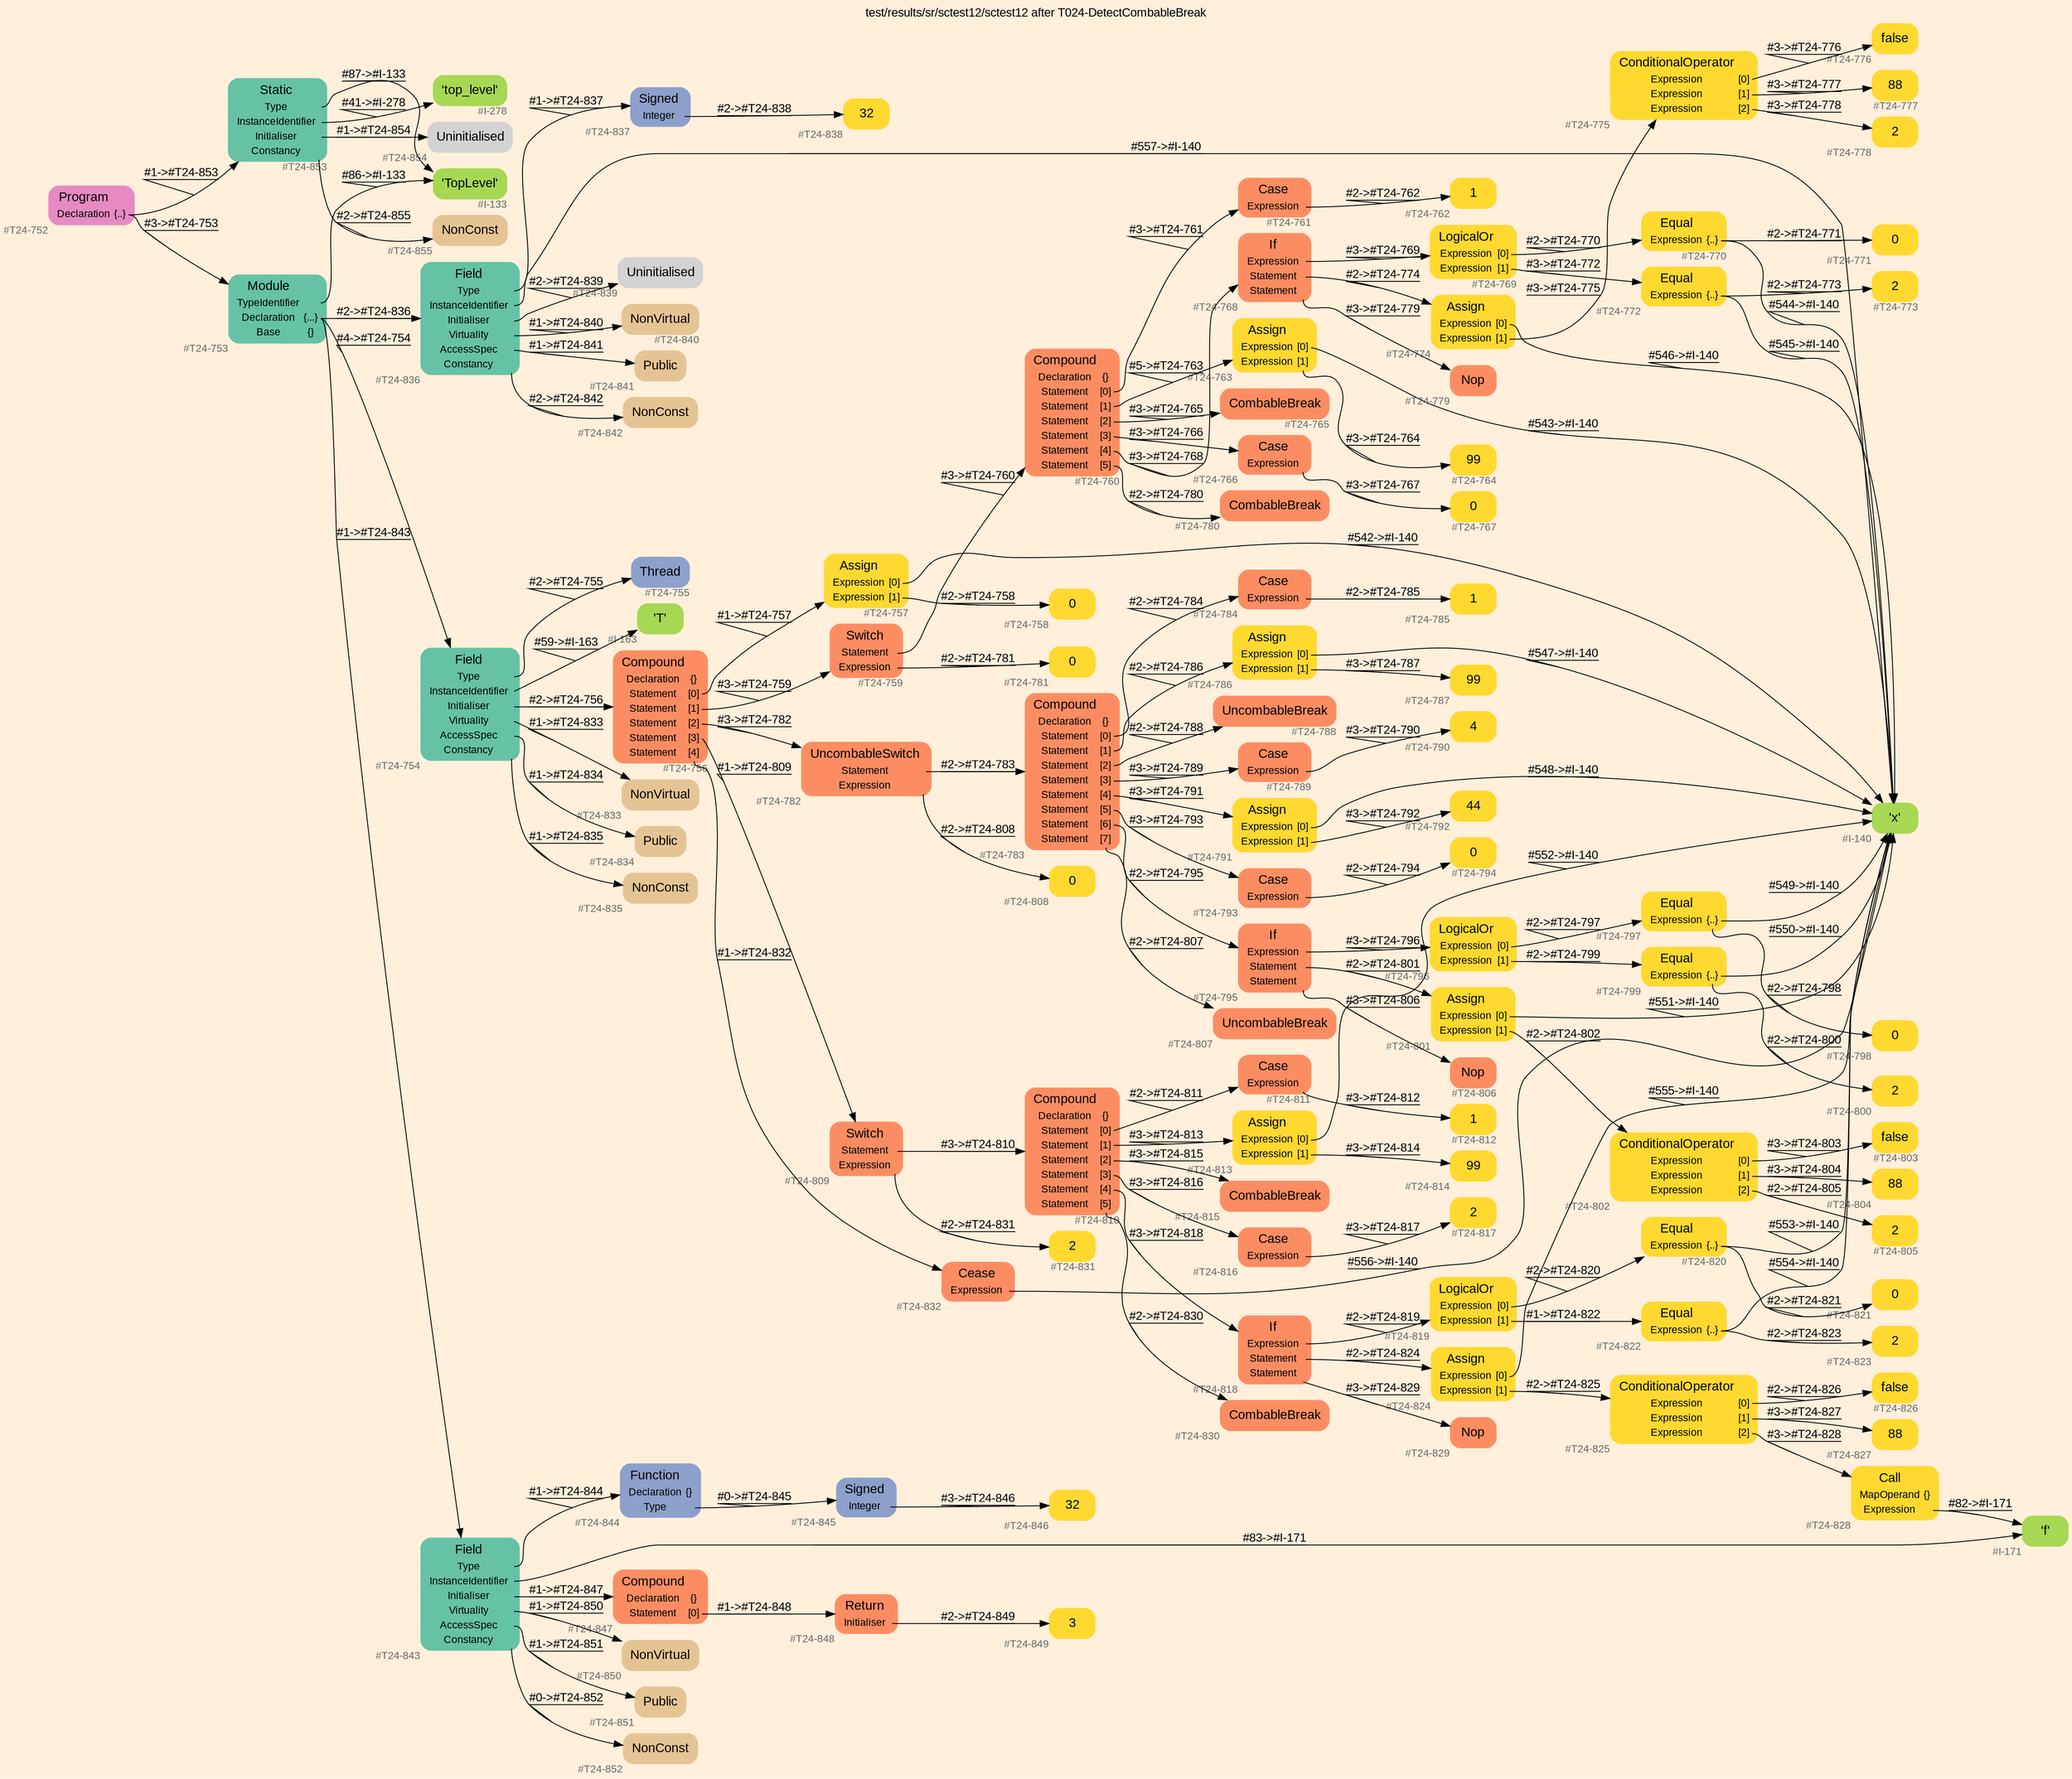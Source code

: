 digraph "test/results/sr/sctest12/sctest12 after T024-DetectCombableBreak" {
label = "test/results/sr/sctest12/sctest12 after T024-DetectCombableBreak"
labelloc = t
graph [
    rankdir = "LR"
    ranksep = 0.3
    bgcolor = antiquewhite1
    color = black
    fontcolor = black
    fontname = "Arial"
];
node [
    fontname = "Arial"
];
edge [
    fontname = "Arial"
];

// -------------------- node figure --------------------
// -------- block #T24-752 ----------
"#T24-752" [
    fillcolor = "/set28/4"
    xlabel = "#T24-752"
    fontsize = "12"
    fontcolor = grey40
    shape = "plaintext"
    label = <<TABLE BORDER="0" CELLBORDER="0" CELLSPACING="0">
     <TR><TD><FONT COLOR="black" POINT-SIZE="15">Program</FONT></TD></TR>
     <TR><TD><FONT COLOR="black" POINT-SIZE="12">Declaration</FONT></TD><TD PORT="port0"><FONT COLOR="black" POINT-SIZE="12">{..}</FONT></TD></TR>
    </TABLE>>
    style = "rounded,filled"
];

// -------- block #T24-753 ----------
"#T24-753" [
    fillcolor = "/set28/1"
    xlabel = "#T24-753"
    fontsize = "12"
    fontcolor = grey40
    shape = "plaintext"
    label = <<TABLE BORDER="0" CELLBORDER="0" CELLSPACING="0">
     <TR><TD><FONT COLOR="black" POINT-SIZE="15">Module</FONT></TD></TR>
     <TR><TD><FONT COLOR="black" POINT-SIZE="12">TypeIdentifier</FONT></TD><TD PORT="port0"></TD></TR>
     <TR><TD><FONT COLOR="black" POINT-SIZE="12">Declaration</FONT></TD><TD PORT="port1"><FONT COLOR="black" POINT-SIZE="12">{...}</FONT></TD></TR>
     <TR><TD><FONT COLOR="black" POINT-SIZE="12">Base</FONT></TD><TD PORT="port2"><FONT COLOR="black" POINT-SIZE="12">{}</FONT></TD></TR>
    </TABLE>>
    style = "rounded,filled"
];

// -------- block #I-133 ----------
"#I-133" [
    fillcolor = "/set28/5"
    xlabel = "#I-133"
    fontsize = "12"
    fontcolor = grey40
    shape = "plaintext"
    label = <<TABLE BORDER="0" CELLBORDER="0" CELLSPACING="0">
     <TR><TD><FONT COLOR="black" POINT-SIZE="15">'TopLevel'</FONT></TD></TR>
    </TABLE>>
    style = "rounded,filled"
];

// -------- block #T24-754 ----------
"#T24-754" [
    fillcolor = "/set28/1"
    xlabel = "#T24-754"
    fontsize = "12"
    fontcolor = grey40
    shape = "plaintext"
    label = <<TABLE BORDER="0" CELLBORDER="0" CELLSPACING="0">
     <TR><TD><FONT COLOR="black" POINT-SIZE="15">Field</FONT></TD></TR>
     <TR><TD><FONT COLOR="black" POINT-SIZE="12">Type</FONT></TD><TD PORT="port0"></TD></TR>
     <TR><TD><FONT COLOR="black" POINT-SIZE="12">InstanceIdentifier</FONT></TD><TD PORT="port1"></TD></TR>
     <TR><TD><FONT COLOR="black" POINT-SIZE="12">Initialiser</FONT></TD><TD PORT="port2"></TD></TR>
     <TR><TD><FONT COLOR="black" POINT-SIZE="12">Virtuality</FONT></TD><TD PORT="port3"></TD></TR>
     <TR><TD><FONT COLOR="black" POINT-SIZE="12">AccessSpec</FONT></TD><TD PORT="port4"></TD></TR>
     <TR><TD><FONT COLOR="black" POINT-SIZE="12">Constancy</FONT></TD><TD PORT="port5"></TD></TR>
    </TABLE>>
    style = "rounded,filled"
];

// -------- block #T24-755 ----------
"#T24-755" [
    fillcolor = "/set28/3"
    xlabel = "#T24-755"
    fontsize = "12"
    fontcolor = grey40
    shape = "plaintext"
    label = <<TABLE BORDER="0" CELLBORDER="0" CELLSPACING="0">
     <TR><TD><FONT COLOR="black" POINT-SIZE="15">Thread</FONT></TD></TR>
    </TABLE>>
    style = "rounded,filled"
];

// -------- block #I-163 ----------
"#I-163" [
    fillcolor = "/set28/5"
    xlabel = "#I-163"
    fontsize = "12"
    fontcolor = grey40
    shape = "plaintext"
    label = <<TABLE BORDER="0" CELLBORDER="0" CELLSPACING="0">
     <TR><TD><FONT COLOR="black" POINT-SIZE="15">'T'</FONT></TD></TR>
    </TABLE>>
    style = "rounded,filled"
];

// -------- block #T24-756 ----------
"#T24-756" [
    fillcolor = "/set28/2"
    xlabel = "#T24-756"
    fontsize = "12"
    fontcolor = grey40
    shape = "plaintext"
    label = <<TABLE BORDER="0" CELLBORDER="0" CELLSPACING="0">
     <TR><TD><FONT COLOR="black" POINT-SIZE="15">Compound</FONT></TD></TR>
     <TR><TD><FONT COLOR="black" POINT-SIZE="12">Declaration</FONT></TD><TD PORT="port0"><FONT COLOR="black" POINT-SIZE="12">{}</FONT></TD></TR>
     <TR><TD><FONT COLOR="black" POINT-SIZE="12">Statement</FONT></TD><TD PORT="port1"><FONT COLOR="black" POINT-SIZE="12">[0]</FONT></TD></TR>
     <TR><TD><FONT COLOR="black" POINT-SIZE="12">Statement</FONT></TD><TD PORT="port2"><FONT COLOR="black" POINT-SIZE="12">[1]</FONT></TD></TR>
     <TR><TD><FONT COLOR="black" POINT-SIZE="12">Statement</FONT></TD><TD PORT="port3"><FONT COLOR="black" POINT-SIZE="12">[2]</FONT></TD></TR>
     <TR><TD><FONT COLOR="black" POINT-SIZE="12">Statement</FONT></TD><TD PORT="port4"><FONT COLOR="black" POINT-SIZE="12">[3]</FONT></TD></TR>
     <TR><TD><FONT COLOR="black" POINT-SIZE="12">Statement</FONT></TD><TD PORT="port5"><FONT COLOR="black" POINT-SIZE="12">[4]</FONT></TD></TR>
    </TABLE>>
    style = "rounded,filled"
];

// -------- block #T24-757 ----------
"#T24-757" [
    fillcolor = "/set28/6"
    xlabel = "#T24-757"
    fontsize = "12"
    fontcolor = grey40
    shape = "plaintext"
    label = <<TABLE BORDER="0" CELLBORDER="0" CELLSPACING="0">
     <TR><TD><FONT COLOR="black" POINT-SIZE="15">Assign</FONT></TD></TR>
     <TR><TD><FONT COLOR="black" POINT-SIZE="12">Expression</FONT></TD><TD PORT="port0"><FONT COLOR="black" POINT-SIZE="12">[0]</FONT></TD></TR>
     <TR><TD><FONT COLOR="black" POINT-SIZE="12">Expression</FONT></TD><TD PORT="port1"><FONT COLOR="black" POINT-SIZE="12">[1]</FONT></TD></TR>
    </TABLE>>
    style = "rounded,filled"
];

// -------- block #I-140 ----------
"#I-140" [
    fillcolor = "/set28/5"
    xlabel = "#I-140"
    fontsize = "12"
    fontcolor = grey40
    shape = "plaintext"
    label = <<TABLE BORDER="0" CELLBORDER="0" CELLSPACING="0">
     <TR><TD><FONT COLOR="black" POINT-SIZE="15">'x'</FONT></TD></TR>
    </TABLE>>
    style = "rounded,filled"
];

// -------- block #T24-758 ----------
"#T24-758" [
    fillcolor = "/set28/6"
    xlabel = "#T24-758"
    fontsize = "12"
    fontcolor = grey40
    shape = "plaintext"
    label = <<TABLE BORDER="0" CELLBORDER="0" CELLSPACING="0">
     <TR><TD><FONT COLOR="black" POINT-SIZE="15">0</FONT></TD></TR>
    </TABLE>>
    style = "rounded,filled"
];

// -------- block #T24-759 ----------
"#T24-759" [
    fillcolor = "/set28/2"
    xlabel = "#T24-759"
    fontsize = "12"
    fontcolor = grey40
    shape = "plaintext"
    label = <<TABLE BORDER="0" CELLBORDER="0" CELLSPACING="0">
     <TR><TD><FONT COLOR="black" POINT-SIZE="15">Switch</FONT></TD></TR>
     <TR><TD><FONT COLOR="black" POINT-SIZE="12">Statement</FONT></TD><TD PORT="port0"></TD></TR>
     <TR><TD><FONT COLOR="black" POINT-SIZE="12">Expression</FONT></TD><TD PORT="port1"></TD></TR>
    </TABLE>>
    style = "rounded,filled"
];

// -------- block #T24-760 ----------
"#T24-760" [
    fillcolor = "/set28/2"
    xlabel = "#T24-760"
    fontsize = "12"
    fontcolor = grey40
    shape = "plaintext"
    label = <<TABLE BORDER="0" CELLBORDER="0" CELLSPACING="0">
     <TR><TD><FONT COLOR="black" POINT-SIZE="15">Compound</FONT></TD></TR>
     <TR><TD><FONT COLOR="black" POINT-SIZE="12">Declaration</FONT></TD><TD PORT="port0"><FONT COLOR="black" POINT-SIZE="12">{}</FONT></TD></TR>
     <TR><TD><FONT COLOR="black" POINT-SIZE="12">Statement</FONT></TD><TD PORT="port1"><FONT COLOR="black" POINT-SIZE="12">[0]</FONT></TD></TR>
     <TR><TD><FONT COLOR="black" POINT-SIZE="12">Statement</FONT></TD><TD PORT="port2"><FONT COLOR="black" POINT-SIZE="12">[1]</FONT></TD></TR>
     <TR><TD><FONT COLOR="black" POINT-SIZE="12">Statement</FONT></TD><TD PORT="port3"><FONT COLOR="black" POINT-SIZE="12">[2]</FONT></TD></TR>
     <TR><TD><FONT COLOR="black" POINT-SIZE="12">Statement</FONT></TD><TD PORT="port4"><FONT COLOR="black" POINT-SIZE="12">[3]</FONT></TD></TR>
     <TR><TD><FONT COLOR="black" POINT-SIZE="12">Statement</FONT></TD><TD PORT="port5"><FONT COLOR="black" POINT-SIZE="12">[4]</FONT></TD></TR>
     <TR><TD><FONT COLOR="black" POINT-SIZE="12">Statement</FONT></TD><TD PORT="port6"><FONT COLOR="black" POINT-SIZE="12">[5]</FONT></TD></TR>
    </TABLE>>
    style = "rounded,filled"
];

// -------- block #T24-761 ----------
"#T24-761" [
    fillcolor = "/set28/2"
    xlabel = "#T24-761"
    fontsize = "12"
    fontcolor = grey40
    shape = "plaintext"
    label = <<TABLE BORDER="0" CELLBORDER="0" CELLSPACING="0">
     <TR><TD><FONT COLOR="black" POINT-SIZE="15">Case</FONT></TD></TR>
     <TR><TD><FONT COLOR="black" POINT-SIZE="12">Expression</FONT></TD><TD PORT="port0"></TD></TR>
    </TABLE>>
    style = "rounded,filled"
];

// -------- block #T24-762 ----------
"#T24-762" [
    fillcolor = "/set28/6"
    xlabel = "#T24-762"
    fontsize = "12"
    fontcolor = grey40
    shape = "plaintext"
    label = <<TABLE BORDER="0" CELLBORDER="0" CELLSPACING="0">
     <TR><TD><FONT COLOR="black" POINT-SIZE="15">1</FONT></TD></TR>
    </TABLE>>
    style = "rounded,filled"
];

// -------- block #T24-763 ----------
"#T24-763" [
    fillcolor = "/set28/6"
    xlabel = "#T24-763"
    fontsize = "12"
    fontcolor = grey40
    shape = "plaintext"
    label = <<TABLE BORDER="0" CELLBORDER="0" CELLSPACING="0">
     <TR><TD><FONT COLOR="black" POINT-SIZE="15">Assign</FONT></TD></TR>
     <TR><TD><FONT COLOR="black" POINT-SIZE="12">Expression</FONT></TD><TD PORT="port0"><FONT COLOR="black" POINT-SIZE="12">[0]</FONT></TD></TR>
     <TR><TD><FONT COLOR="black" POINT-SIZE="12">Expression</FONT></TD><TD PORT="port1"><FONT COLOR="black" POINT-SIZE="12">[1]</FONT></TD></TR>
    </TABLE>>
    style = "rounded,filled"
];

// -------- block #T24-764 ----------
"#T24-764" [
    fillcolor = "/set28/6"
    xlabel = "#T24-764"
    fontsize = "12"
    fontcolor = grey40
    shape = "plaintext"
    label = <<TABLE BORDER="0" CELLBORDER="0" CELLSPACING="0">
     <TR><TD><FONT COLOR="black" POINT-SIZE="15">99</FONT></TD></TR>
    </TABLE>>
    style = "rounded,filled"
];

// -------- block #T24-765 ----------
"#T24-765" [
    fillcolor = "/set28/2"
    xlabel = "#T24-765"
    fontsize = "12"
    fontcolor = grey40
    shape = "plaintext"
    label = <<TABLE BORDER="0" CELLBORDER="0" CELLSPACING="0">
     <TR><TD><FONT COLOR="black" POINT-SIZE="15">CombableBreak</FONT></TD></TR>
    </TABLE>>
    style = "rounded,filled"
];

// -------- block #T24-766 ----------
"#T24-766" [
    fillcolor = "/set28/2"
    xlabel = "#T24-766"
    fontsize = "12"
    fontcolor = grey40
    shape = "plaintext"
    label = <<TABLE BORDER="0" CELLBORDER="0" CELLSPACING="0">
     <TR><TD><FONT COLOR="black" POINT-SIZE="15">Case</FONT></TD></TR>
     <TR><TD><FONT COLOR="black" POINT-SIZE="12">Expression</FONT></TD><TD PORT="port0"></TD></TR>
    </TABLE>>
    style = "rounded,filled"
];

// -------- block #T24-767 ----------
"#T24-767" [
    fillcolor = "/set28/6"
    xlabel = "#T24-767"
    fontsize = "12"
    fontcolor = grey40
    shape = "plaintext"
    label = <<TABLE BORDER="0" CELLBORDER="0" CELLSPACING="0">
     <TR><TD><FONT COLOR="black" POINT-SIZE="15">0</FONT></TD></TR>
    </TABLE>>
    style = "rounded,filled"
];

// -------- block #T24-768 ----------
"#T24-768" [
    fillcolor = "/set28/2"
    xlabel = "#T24-768"
    fontsize = "12"
    fontcolor = grey40
    shape = "plaintext"
    label = <<TABLE BORDER="0" CELLBORDER="0" CELLSPACING="0">
     <TR><TD><FONT COLOR="black" POINT-SIZE="15">If</FONT></TD></TR>
     <TR><TD><FONT COLOR="black" POINT-SIZE="12">Expression</FONT></TD><TD PORT="port0"></TD></TR>
     <TR><TD><FONT COLOR="black" POINT-SIZE="12">Statement</FONT></TD><TD PORT="port1"></TD></TR>
     <TR><TD><FONT COLOR="black" POINT-SIZE="12">Statement</FONT></TD><TD PORT="port2"></TD></TR>
    </TABLE>>
    style = "rounded,filled"
];

// -------- block #T24-769 ----------
"#T24-769" [
    fillcolor = "/set28/6"
    xlabel = "#T24-769"
    fontsize = "12"
    fontcolor = grey40
    shape = "plaintext"
    label = <<TABLE BORDER="0" CELLBORDER="0" CELLSPACING="0">
     <TR><TD><FONT COLOR="black" POINT-SIZE="15">LogicalOr</FONT></TD></TR>
     <TR><TD><FONT COLOR="black" POINT-SIZE="12">Expression</FONT></TD><TD PORT="port0"><FONT COLOR="black" POINT-SIZE="12">[0]</FONT></TD></TR>
     <TR><TD><FONT COLOR="black" POINT-SIZE="12">Expression</FONT></TD><TD PORT="port1"><FONT COLOR="black" POINT-SIZE="12">[1]</FONT></TD></TR>
    </TABLE>>
    style = "rounded,filled"
];

// -------- block #T24-770 ----------
"#T24-770" [
    fillcolor = "/set28/6"
    xlabel = "#T24-770"
    fontsize = "12"
    fontcolor = grey40
    shape = "plaintext"
    label = <<TABLE BORDER="0" CELLBORDER="0" CELLSPACING="0">
     <TR><TD><FONT COLOR="black" POINT-SIZE="15">Equal</FONT></TD></TR>
     <TR><TD><FONT COLOR="black" POINT-SIZE="12">Expression</FONT></TD><TD PORT="port0"><FONT COLOR="black" POINT-SIZE="12">{..}</FONT></TD></TR>
    </TABLE>>
    style = "rounded,filled"
];

// -------- block #T24-771 ----------
"#T24-771" [
    fillcolor = "/set28/6"
    xlabel = "#T24-771"
    fontsize = "12"
    fontcolor = grey40
    shape = "plaintext"
    label = <<TABLE BORDER="0" CELLBORDER="0" CELLSPACING="0">
     <TR><TD><FONT COLOR="black" POINT-SIZE="15">0</FONT></TD></TR>
    </TABLE>>
    style = "rounded,filled"
];

// -------- block #T24-772 ----------
"#T24-772" [
    fillcolor = "/set28/6"
    xlabel = "#T24-772"
    fontsize = "12"
    fontcolor = grey40
    shape = "plaintext"
    label = <<TABLE BORDER="0" CELLBORDER="0" CELLSPACING="0">
     <TR><TD><FONT COLOR="black" POINT-SIZE="15">Equal</FONT></TD></TR>
     <TR><TD><FONT COLOR="black" POINT-SIZE="12">Expression</FONT></TD><TD PORT="port0"><FONT COLOR="black" POINT-SIZE="12">{..}</FONT></TD></TR>
    </TABLE>>
    style = "rounded,filled"
];

// -------- block #T24-773 ----------
"#T24-773" [
    fillcolor = "/set28/6"
    xlabel = "#T24-773"
    fontsize = "12"
    fontcolor = grey40
    shape = "plaintext"
    label = <<TABLE BORDER="0" CELLBORDER="0" CELLSPACING="0">
     <TR><TD><FONT COLOR="black" POINT-SIZE="15">2</FONT></TD></TR>
    </TABLE>>
    style = "rounded,filled"
];

// -------- block #T24-774 ----------
"#T24-774" [
    fillcolor = "/set28/6"
    xlabel = "#T24-774"
    fontsize = "12"
    fontcolor = grey40
    shape = "plaintext"
    label = <<TABLE BORDER="0" CELLBORDER="0" CELLSPACING="0">
     <TR><TD><FONT COLOR="black" POINT-SIZE="15">Assign</FONT></TD></TR>
     <TR><TD><FONT COLOR="black" POINT-SIZE="12">Expression</FONT></TD><TD PORT="port0"><FONT COLOR="black" POINT-SIZE="12">[0]</FONT></TD></TR>
     <TR><TD><FONT COLOR="black" POINT-SIZE="12">Expression</FONT></TD><TD PORT="port1"><FONT COLOR="black" POINT-SIZE="12">[1]</FONT></TD></TR>
    </TABLE>>
    style = "rounded,filled"
];

// -------- block #T24-775 ----------
"#T24-775" [
    fillcolor = "/set28/6"
    xlabel = "#T24-775"
    fontsize = "12"
    fontcolor = grey40
    shape = "plaintext"
    label = <<TABLE BORDER="0" CELLBORDER="0" CELLSPACING="0">
     <TR><TD><FONT COLOR="black" POINT-SIZE="15">ConditionalOperator</FONT></TD></TR>
     <TR><TD><FONT COLOR="black" POINT-SIZE="12">Expression</FONT></TD><TD PORT="port0"><FONT COLOR="black" POINT-SIZE="12">[0]</FONT></TD></TR>
     <TR><TD><FONT COLOR="black" POINT-SIZE="12">Expression</FONT></TD><TD PORT="port1"><FONT COLOR="black" POINT-SIZE="12">[1]</FONT></TD></TR>
     <TR><TD><FONT COLOR="black" POINT-SIZE="12">Expression</FONT></TD><TD PORT="port2"><FONT COLOR="black" POINT-SIZE="12">[2]</FONT></TD></TR>
    </TABLE>>
    style = "rounded,filled"
];

// -------- block #T24-776 ----------
"#T24-776" [
    fillcolor = "/set28/6"
    xlabel = "#T24-776"
    fontsize = "12"
    fontcolor = grey40
    shape = "plaintext"
    label = <<TABLE BORDER="0" CELLBORDER="0" CELLSPACING="0">
     <TR><TD><FONT COLOR="black" POINT-SIZE="15">false</FONT></TD></TR>
    </TABLE>>
    style = "rounded,filled"
];

// -------- block #T24-777 ----------
"#T24-777" [
    fillcolor = "/set28/6"
    xlabel = "#T24-777"
    fontsize = "12"
    fontcolor = grey40
    shape = "plaintext"
    label = <<TABLE BORDER="0" CELLBORDER="0" CELLSPACING="0">
     <TR><TD><FONT COLOR="black" POINT-SIZE="15">88</FONT></TD></TR>
    </TABLE>>
    style = "rounded,filled"
];

// -------- block #T24-778 ----------
"#T24-778" [
    fillcolor = "/set28/6"
    xlabel = "#T24-778"
    fontsize = "12"
    fontcolor = grey40
    shape = "plaintext"
    label = <<TABLE BORDER="0" CELLBORDER="0" CELLSPACING="0">
     <TR><TD><FONT COLOR="black" POINT-SIZE="15">2</FONT></TD></TR>
    </TABLE>>
    style = "rounded,filled"
];

// -------- block #T24-779 ----------
"#T24-779" [
    fillcolor = "/set28/2"
    xlabel = "#T24-779"
    fontsize = "12"
    fontcolor = grey40
    shape = "plaintext"
    label = <<TABLE BORDER="0" CELLBORDER="0" CELLSPACING="0">
     <TR><TD><FONT COLOR="black" POINT-SIZE="15">Nop</FONT></TD></TR>
    </TABLE>>
    style = "rounded,filled"
];

// -------- block #T24-780 ----------
"#T24-780" [
    fillcolor = "/set28/2"
    xlabel = "#T24-780"
    fontsize = "12"
    fontcolor = grey40
    shape = "plaintext"
    label = <<TABLE BORDER="0" CELLBORDER="0" CELLSPACING="0">
     <TR><TD><FONT COLOR="black" POINT-SIZE="15">CombableBreak</FONT></TD></TR>
    </TABLE>>
    style = "rounded,filled"
];

// -------- block #T24-781 ----------
"#T24-781" [
    fillcolor = "/set28/6"
    xlabel = "#T24-781"
    fontsize = "12"
    fontcolor = grey40
    shape = "plaintext"
    label = <<TABLE BORDER="0" CELLBORDER="0" CELLSPACING="0">
     <TR><TD><FONT COLOR="black" POINT-SIZE="15">0</FONT></TD></TR>
    </TABLE>>
    style = "rounded,filled"
];

// -------- block #T24-782 ----------
"#T24-782" [
    fillcolor = "/set28/2"
    xlabel = "#T24-782"
    fontsize = "12"
    fontcolor = grey40
    shape = "plaintext"
    label = <<TABLE BORDER="0" CELLBORDER="0" CELLSPACING="0">
     <TR><TD><FONT COLOR="black" POINT-SIZE="15">UncombableSwitch</FONT></TD></TR>
     <TR><TD><FONT COLOR="black" POINT-SIZE="12">Statement</FONT></TD><TD PORT="port0"></TD></TR>
     <TR><TD><FONT COLOR="black" POINT-SIZE="12">Expression</FONT></TD><TD PORT="port1"></TD></TR>
    </TABLE>>
    style = "rounded,filled"
];

// -------- block #T24-783 ----------
"#T24-783" [
    fillcolor = "/set28/2"
    xlabel = "#T24-783"
    fontsize = "12"
    fontcolor = grey40
    shape = "plaintext"
    label = <<TABLE BORDER="0" CELLBORDER="0" CELLSPACING="0">
     <TR><TD><FONT COLOR="black" POINT-SIZE="15">Compound</FONT></TD></TR>
     <TR><TD><FONT COLOR="black" POINT-SIZE="12">Declaration</FONT></TD><TD PORT="port0"><FONT COLOR="black" POINT-SIZE="12">{}</FONT></TD></TR>
     <TR><TD><FONT COLOR="black" POINT-SIZE="12">Statement</FONT></TD><TD PORT="port1"><FONT COLOR="black" POINT-SIZE="12">[0]</FONT></TD></TR>
     <TR><TD><FONT COLOR="black" POINT-SIZE="12">Statement</FONT></TD><TD PORT="port2"><FONT COLOR="black" POINT-SIZE="12">[1]</FONT></TD></TR>
     <TR><TD><FONT COLOR="black" POINT-SIZE="12">Statement</FONT></TD><TD PORT="port3"><FONT COLOR="black" POINT-SIZE="12">[2]</FONT></TD></TR>
     <TR><TD><FONT COLOR="black" POINT-SIZE="12">Statement</FONT></TD><TD PORT="port4"><FONT COLOR="black" POINT-SIZE="12">[3]</FONT></TD></TR>
     <TR><TD><FONT COLOR="black" POINT-SIZE="12">Statement</FONT></TD><TD PORT="port5"><FONT COLOR="black" POINT-SIZE="12">[4]</FONT></TD></TR>
     <TR><TD><FONT COLOR="black" POINT-SIZE="12">Statement</FONT></TD><TD PORT="port6"><FONT COLOR="black" POINT-SIZE="12">[5]</FONT></TD></TR>
     <TR><TD><FONT COLOR="black" POINT-SIZE="12">Statement</FONT></TD><TD PORT="port7"><FONT COLOR="black" POINT-SIZE="12">[6]</FONT></TD></TR>
     <TR><TD><FONT COLOR="black" POINT-SIZE="12">Statement</FONT></TD><TD PORT="port8"><FONT COLOR="black" POINT-SIZE="12">[7]</FONT></TD></TR>
    </TABLE>>
    style = "rounded,filled"
];

// -------- block #T24-784 ----------
"#T24-784" [
    fillcolor = "/set28/2"
    xlabel = "#T24-784"
    fontsize = "12"
    fontcolor = grey40
    shape = "plaintext"
    label = <<TABLE BORDER="0" CELLBORDER="0" CELLSPACING="0">
     <TR><TD><FONT COLOR="black" POINT-SIZE="15">Case</FONT></TD></TR>
     <TR><TD><FONT COLOR="black" POINT-SIZE="12">Expression</FONT></TD><TD PORT="port0"></TD></TR>
    </TABLE>>
    style = "rounded,filled"
];

// -------- block #T24-785 ----------
"#T24-785" [
    fillcolor = "/set28/6"
    xlabel = "#T24-785"
    fontsize = "12"
    fontcolor = grey40
    shape = "plaintext"
    label = <<TABLE BORDER="0" CELLBORDER="0" CELLSPACING="0">
     <TR><TD><FONT COLOR="black" POINT-SIZE="15">1</FONT></TD></TR>
    </TABLE>>
    style = "rounded,filled"
];

// -------- block #T24-786 ----------
"#T24-786" [
    fillcolor = "/set28/6"
    xlabel = "#T24-786"
    fontsize = "12"
    fontcolor = grey40
    shape = "plaintext"
    label = <<TABLE BORDER="0" CELLBORDER="0" CELLSPACING="0">
     <TR><TD><FONT COLOR="black" POINT-SIZE="15">Assign</FONT></TD></TR>
     <TR><TD><FONT COLOR="black" POINT-SIZE="12">Expression</FONT></TD><TD PORT="port0"><FONT COLOR="black" POINT-SIZE="12">[0]</FONT></TD></TR>
     <TR><TD><FONT COLOR="black" POINT-SIZE="12">Expression</FONT></TD><TD PORT="port1"><FONT COLOR="black" POINT-SIZE="12">[1]</FONT></TD></TR>
    </TABLE>>
    style = "rounded,filled"
];

// -------- block #T24-787 ----------
"#T24-787" [
    fillcolor = "/set28/6"
    xlabel = "#T24-787"
    fontsize = "12"
    fontcolor = grey40
    shape = "plaintext"
    label = <<TABLE BORDER="0" CELLBORDER="0" CELLSPACING="0">
     <TR><TD><FONT COLOR="black" POINT-SIZE="15">99</FONT></TD></TR>
    </TABLE>>
    style = "rounded,filled"
];

// -------- block #T24-788 ----------
"#T24-788" [
    fillcolor = "/set28/2"
    xlabel = "#T24-788"
    fontsize = "12"
    fontcolor = grey40
    shape = "plaintext"
    label = <<TABLE BORDER="0" CELLBORDER="0" CELLSPACING="0">
     <TR><TD><FONT COLOR="black" POINT-SIZE="15">UncombableBreak</FONT></TD></TR>
    </TABLE>>
    style = "rounded,filled"
];

// -------- block #T24-789 ----------
"#T24-789" [
    fillcolor = "/set28/2"
    xlabel = "#T24-789"
    fontsize = "12"
    fontcolor = grey40
    shape = "plaintext"
    label = <<TABLE BORDER="0" CELLBORDER="0" CELLSPACING="0">
     <TR><TD><FONT COLOR="black" POINT-SIZE="15">Case</FONT></TD></TR>
     <TR><TD><FONT COLOR="black" POINT-SIZE="12">Expression</FONT></TD><TD PORT="port0"></TD></TR>
    </TABLE>>
    style = "rounded,filled"
];

// -------- block #T24-790 ----------
"#T24-790" [
    fillcolor = "/set28/6"
    xlabel = "#T24-790"
    fontsize = "12"
    fontcolor = grey40
    shape = "plaintext"
    label = <<TABLE BORDER="0" CELLBORDER="0" CELLSPACING="0">
     <TR><TD><FONT COLOR="black" POINT-SIZE="15">4</FONT></TD></TR>
    </TABLE>>
    style = "rounded,filled"
];

// -------- block #T24-791 ----------
"#T24-791" [
    fillcolor = "/set28/6"
    xlabel = "#T24-791"
    fontsize = "12"
    fontcolor = grey40
    shape = "plaintext"
    label = <<TABLE BORDER="0" CELLBORDER="0" CELLSPACING="0">
     <TR><TD><FONT COLOR="black" POINT-SIZE="15">Assign</FONT></TD></TR>
     <TR><TD><FONT COLOR="black" POINT-SIZE="12">Expression</FONT></TD><TD PORT="port0"><FONT COLOR="black" POINT-SIZE="12">[0]</FONT></TD></TR>
     <TR><TD><FONT COLOR="black" POINT-SIZE="12">Expression</FONT></TD><TD PORT="port1"><FONT COLOR="black" POINT-SIZE="12">[1]</FONT></TD></TR>
    </TABLE>>
    style = "rounded,filled"
];

// -------- block #T24-792 ----------
"#T24-792" [
    fillcolor = "/set28/6"
    xlabel = "#T24-792"
    fontsize = "12"
    fontcolor = grey40
    shape = "plaintext"
    label = <<TABLE BORDER="0" CELLBORDER="0" CELLSPACING="0">
     <TR><TD><FONT COLOR="black" POINT-SIZE="15">44</FONT></TD></TR>
    </TABLE>>
    style = "rounded,filled"
];

// -------- block #T24-793 ----------
"#T24-793" [
    fillcolor = "/set28/2"
    xlabel = "#T24-793"
    fontsize = "12"
    fontcolor = grey40
    shape = "plaintext"
    label = <<TABLE BORDER="0" CELLBORDER="0" CELLSPACING="0">
     <TR><TD><FONT COLOR="black" POINT-SIZE="15">Case</FONT></TD></TR>
     <TR><TD><FONT COLOR="black" POINT-SIZE="12">Expression</FONT></TD><TD PORT="port0"></TD></TR>
    </TABLE>>
    style = "rounded,filled"
];

// -------- block #T24-794 ----------
"#T24-794" [
    fillcolor = "/set28/6"
    xlabel = "#T24-794"
    fontsize = "12"
    fontcolor = grey40
    shape = "plaintext"
    label = <<TABLE BORDER="0" CELLBORDER="0" CELLSPACING="0">
     <TR><TD><FONT COLOR="black" POINT-SIZE="15">0</FONT></TD></TR>
    </TABLE>>
    style = "rounded,filled"
];

// -------- block #T24-795 ----------
"#T24-795" [
    fillcolor = "/set28/2"
    xlabel = "#T24-795"
    fontsize = "12"
    fontcolor = grey40
    shape = "plaintext"
    label = <<TABLE BORDER="0" CELLBORDER="0" CELLSPACING="0">
     <TR><TD><FONT COLOR="black" POINT-SIZE="15">If</FONT></TD></TR>
     <TR><TD><FONT COLOR="black" POINT-SIZE="12">Expression</FONT></TD><TD PORT="port0"></TD></TR>
     <TR><TD><FONT COLOR="black" POINT-SIZE="12">Statement</FONT></TD><TD PORT="port1"></TD></TR>
     <TR><TD><FONT COLOR="black" POINT-SIZE="12">Statement</FONT></TD><TD PORT="port2"></TD></TR>
    </TABLE>>
    style = "rounded,filled"
];

// -------- block #T24-796 ----------
"#T24-796" [
    fillcolor = "/set28/6"
    xlabel = "#T24-796"
    fontsize = "12"
    fontcolor = grey40
    shape = "plaintext"
    label = <<TABLE BORDER="0" CELLBORDER="0" CELLSPACING="0">
     <TR><TD><FONT COLOR="black" POINT-SIZE="15">LogicalOr</FONT></TD></TR>
     <TR><TD><FONT COLOR="black" POINT-SIZE="12">Expression</FONT></TD><TD PORT="port0"><FONT COLOR="black" POINT-SIZE="12">[0]</FONT></TD></TR>
     <TR><TD><FONT COLOR="black" POINT-SIZE="12">Expression</FONT></TD><TD PORT="port1"><FONT COLOR="black" POINT-SIZE="12">[1]</FONT></TD></TR>
    </TABLE>>
    style = "rounded,filled"
];

// -------- block #T24-797 ----------
"#T24-797" [
    fillcolor = "/set28/6"
    xlabel = "#T24-797"
    fontsize = "12"
    fontcolor = grey40
    shape = "plaintext"
    label = <<TABLE BORDER="0" CELLBORDER="0" CELLSPACING="0">
     <TR><TD><FONT COLOR="black" POINT-SIZE="15">Equal</FONT></TD></TR>
     <TR><TD><FONT COLOR="black" POINT-SIZE="12">Expression</FONT></TD><TD PORT="port0"><FONT COLOR="black" POINT-SIZE="12">{..}</FONT></TD></TR>
    </TABLE>>
    style = "rounded,filled"
];

// -------- block #T24-798 ----------
"#T24-798" [
    fillcolor = "/set28/6"
    xlabel = "#T24-798"
    fontsize = "12"
    fontcolor = grey40
    shape = "plaintext"
    label = <<TABLE BORDER="0" CELLBORDER="0" CELLSPACING="0">
     <TR><TD><FONT COLOR="black" POINT-SIZE="15">0</FONT></TD></TR>
    </TABLE>>
    style = "rounded,filled"
];

// -------- block #T24-799 ----------
"#T24-799" [
    fillcolor = "/set28/6"
    xlabel = "#T24-799"
    fontsize = "12"
    fontcolor = grey40
    shape = "plaintext"
    label = <<TABLE BORDER="0" CELLBORDER="0" CELLSPACING="0">
     <TR><TD><FONT COLOR="black" POINT-SIZE="15">Equal</FONT></TD></TR>
     <TR><TD><FONT COLOR="black" POINT-SIZE="12">Expression</FONT></TD><TD PORT="port0"><FONT COLOR="black" POINT-SIZE="12">{..}</FONT></TD></TR>
    </TABLE>>
    style = "rounded,filled"
];

// -------- block #T24-800 ----------
"#T24-800" [
    fillcolor = "/set28/6"
    xlabel = "#T24-800"
    fontsize = "12"
    fontcolor = grey40
    shape = "plaintext"
    label = <<TABLE BORDER="0" CELLBORDER="0" CELLSPACING="0">
     <TR><TD><FONT COLOR="black" POINT-SIZE="15">2</FONT></TD></TR>
    </TABLE>>
    style = "rounded,filled"
];

// -------- block #T24-801 ----------
"#T24-801" [
    fillcolor = "/set28/6"
    xlabel = "#T24-801"
    fontsize = "12"
    fontcolor = grey40
    shape = "plaintext"
    label = <<TABLE BORDER="0" CELLBORDER="0" CELLSPACING="0">
     <TR><TD><FONT COLOR="black" POINT-SIZE="15">Assign</FONT></TD></TR>
     <TR><TD><FONT COLOR="black" POINT-SIZE="12">Expression</FONT></TD><TD PORT="port0"><FONT COLOR="black" POINT-SIZE="12">[0]</FONT></TD></TR>
     <TR><TD><FONT COLOR="black" POINT-SIZE="12">Expression</FONT></TD><TD PORT="port1"><FONT COLOR="black" POINT-SIZE="12">[1]</FONT></TD></TR>
    </TABLE>>
    style = "rounded,filled"
];

// -------- block #T24-802 ----------
"#T24-802" [
    fillcolor = "/set28/6"
    xlabel = "#T24-802"
    fontsize = "12"
    fontcolor = grey40
    shape = "plaintext"
    label = <<TABLE BORDER="0" CELLBORDER="0" CELLSPACING="0">
     <TR><TD><FONT COLOR="black" POINT-SIZE="15">ConditionalOperator</FONT></TD></TR>
     <TR><TD><FONT COLOR="black" POINT-SIZE="12">Expression</FONT></TD><TD PORT="port0"><FONT COLOR="black" POINT-SIZE="12">[0]</FONT></TD></TR>
     <TR><TD><FONT COLOR="black" POINT-SIZE="12">Expression</FONT></TD><TD PORT="port1"><FONT COLOR="black" POINT-SIZE="12">[1]</FONT></TD></TR>
     <TR><TD><FONT COLOR="black" POINT-SIZE="12">Expression</FONT></TD><TD PORT="port2"><FONT COLOR="black" POINT-SIZE="12">[2]</FONT></TD></TR>
    </TABLE>>
    style = "rounded,filled"
];

// -------- block #T24-803 ----------
"#T24-803" [
    fillcolor = "/set28/6"
    xlabel = "#T24-803"
    fontsize = "12"
    fontcolor = grey40
    shape = "plaintext"
    label = <<TABLE BORDER="0" CELLBORDER="0" CELLSPACING="0">
     <TR><TD><FONT COLOR="black" POINT-SIZE="15">false</FONT></TD></TR>
    </TABLE>>
    style = "rounded,filled"
];

// -------- block #T24-804 ----------
"#T24-804" [
    fillcolor = "/set28/6"
    xlabel = "#T24-804"
    fontsize = "12"
    fontcolor = grey40
    shape = "plaintext"
    label = <<TABLE BORDER="0" CELLBORDER="0" CELLSPACING="0">
     <TR><TD><FONT COLOR="black" POINT-SIZE="15">88</FONT></TD></TR>
    </TABLE>>
    style = "rounded,filled"
];

// -------- block #T24-805 ----------
"#T24-805" [
    fillcolor = "/set28/6"
    xlabel = "#T24-805"
    fontsize = "12"
    fontcolor = grey40
    shape = "plaintext"
    label = <<TABLE BORDER="0" CELLBORDER="0" CELLSPACING="0">
     <TR><TD><FONT COLOR="black" POINT-SIZE="15">2</FONT></TD></TR>
    </TABLE>>
    style = "rounded,filled"
];

// -------- block #T24-806 ----------
"#T24-806" [
    fillcolor = "/set28/2"
    xlabel = "#T24-806"
    fontsize = "12"
    fontcolor = grey40
    shape = "plaintext"
    label = <<TABLE BORDER="0" CELLBORDER="0" CELLSPACING="0">
     <TR><TD><FONT COLOR="black" POINT-SIZE="15">Nop</FONT></TD></TR>
    </TABLE>>
    style = "rounded,filled"
];

// -------- block #T24-807 ----------
"#T24-807" [
    fillcolor = "/set28/2"
    xlabel = "#T24-807"
    fontsize = "12"
    fontcolor = grey40
    shape = "plaintext"
    label = <<TABLE BORDER="0" CELLBORDER="0" CELLSPACING="0">
     <TR><TD><FONT COLOR="black" POINT-SIZE="15">UncombableBreak</FONT></TD></TR>
    </TABLE>>
    style = "rounded,filled"
];

// -------- block #T24-808 ----------
"#T24-808" [
    fillcolor = "/set28/6"
    xlabel = "#T24-808"
    fontsize = "12"
    fontcolor = grey40
    shape = "plaintext"
    label = <<TABLE BORDER="0" CELLBORDER="0" CELLSPACING="0">
     <TR><TD><FONT COLOR="black" POINT-SIZE="15">0</FONT></TD></TR>
    </TABLE>>
    style = "rounded,filled"
];

// -------- block #T24-809 ----------
"#T24-809" [
    fillcolor = "/set28/2"
    xlabel = "#T24-809"
    fontsize = "12"
    fontcolor = grey40
    shape = "plaintext"
    label = <<TABLE BORDER="0" CELLBORDER="0" CELLSPACING="0">
     <TR><TD><FONT COLOR="black" POINT-SIZE="15">Switch</FONT></TD></TR>
     <TR><TD><FONT COLOR="black" POINT-SIZE="12">Statement</FONT></TD><TD PORT="port0"></TD></TR>
     <TR><TD><FONT COLOR="black" POINT-SIZE="12">Expression</FONT></TD><TD PORT="port1"></TD></TR>
    </TABLE>>
    style = "rounded,filled"
];

// -------- block #T24-810 ----------
"#T24-810" [
    fillcolor = "/set28/2"
    xlabel = "#T24-810"
    fontsize = "12"
    fontcolor = grey40
    shape = "plaintext"
    label = <<TABLE BORDER="0" CELLBORDER="0" CELLSPACING="0">
     <TR><TD><FONT COLOR="black" POINT-SIZE="15">Compound</FONT></TD></TR>
     <TR><TD><FONT COLOR="black" POINT-SIZE="12">Declaration</FONT></TD><TD PORT="port0"><FONT COLOR="black" POINT-SIZE="12">{}</FONT></TD></TR>
     <TR><TD><FONT COLOR="black" POINT-SIZE="12">Statement</FONT></TD><TD PORT="port1"><FONT COLOR="black" POINT-SIZE="12">[0]</FONT></TD></TR>
     <TR><TD><FONT COLOR="black" POINT-SIZE="12">Statement</FONT></TD><TD PORT="port2"><FONT COLOR="black" POINT-SIZE="12">[1]</FONT></TD></TR>
     <TR><TD><FONT COLOR="black" POINT-SIZE="12">Statement</FONT></TD><TD PORT="port3"><FONT COLOR="black" POINT-SIZE="12">[2]</FONT></TD></TR>
     <TR><TD><FONT COLOR="black" POINT-SIZE="12">Statement</FONT></TD><TD PORT="port4"><FONT COLOR="black" POINT-SIZE="12">[3]</FONT></TD></TR>
     <TR><TD><FONT COLOR="black" POINT-SIZE="12">Statement</FONT></TD><TD PORT="port5"><FONT COLOR="black" POINT-SIZE="12">[4]</FONT></TD></TR>
     <TR><TD><FONT COLOR="black" POINT-SIZE="12">Statement</FONT></TD><TD PORT="port6"><FONT COLOR="black" POINT-SIZE="12">[5]</FONT></TD></TR>
    </TABLE>>
    style = "rounded,filled"
];

// -------- block #T24-811 ----------
"#T24-811" [
    fillcolor = "/set28/2"
    xlabel = "#T24-811"
    fontsize = "12"
    fontcolor = grey40
    shape = "plaintext"
    label = <<TABLE BORDER="0" CELLBORDER="0" CELLSPACING="0">
     <TR><TD><FONT COLOR="black" POINT-SIZE="15">Case</FONT></TD></TR>
     <TR><TD><FONT COLOR="black" POINT-SIZE="12">Expression</FONT></TD><TD PORT="port0"></TD></TR>
    </TABLE>>
    style = "rounded,filled"
];

// -------- block #T24-812 ----------
"#T24-812" [
    fillcolor = "/set28/6"
    xlabel = "#T24-812"
    fontsize = "12"
    fontcolor = grey40
    shape = "plaintext"
    label = <<TABLE BORDER="0" CELLBORDER="0" CELLSPACING="0">
     <TR><TD><FONT COLOR="black" POINT-SIZE="15">1</FONT></TD></TR>
    </TABLE>>
    style = "rounded,filled"
];

// -------- block #T24-813 ----------
"#T24-813" [
    fillcolor = "/set28/6"
    xlabel = "#T24-813"
    fontsize = "12"
    fontcolor = grey40
    shape = "plaintext"
    label = <<TABLE BORDER="0" CELLBORDER="0" CELLSPACING="0">
     <TR><TD><FONT COLOR="black" POINT-SIZE="15">Assign</FONT></TD></TR>
     <TR><TD><FONT COLOR="black" POINT-SIZE="12">Expression</FONT></TD><TD PORT="port0"><FONT COLOR="black" POINT-SIZE="12">[0]</FONT></TD></TR>
     <TR><TD><FONT COLOR="black" POINT-SIZE="12">Expression</FONT></TD><TD PORT="port1"><FONT COLOR="black" POINT-SIZE="12">[1]</FONT></TD></TR>
    </TABLE>>
    style = "rounded,filled"
];

// -------- block #T24-814 ----------
"#T24-814" [
    fillcolor = "/set28/6"
    xlabel = "#T24-814"
    fontsize = "12"
    fontcolor = grey40
    shape = "plaintext"
    label = <<TABLE BORDER="0" CELLBORDER="0" CELLSPACING="0">
     <TR><TD><FONT COLOR="black" POINT-SIZE="15">99</FONT></TD></TR>
    </TABLE>>
    style = "rounded,filled"
];

// -------- block #T24-815 ----------
"#T24-815" [
    fillcolor = "/set28/2"
    xlabel = "#T24-815"
    fontsize = "12"
    fontcolor = grey40
    shape = "plaintext"
    label = <<TABLE BORDER="0" CELLBORDER="0" CELLSPACING="0">
     <TR><TD><FONT COLOR="black" POINT-SIZE="15">CombableBreak</FONT></TD></TR>
    </TABLE>>
    style = "rounded,filled"
];

// -------- block #T24-816 ----------
"#T24-816" [
    fillcolor = "/set28/2"
    xlabel = "#T24-816"
    fontsize = "12"
    fontcolor = grey40
    shape = "plaintext"
    label = <<TABLE BORDER="0" CELLBORDER="0" CELLSPACING="0">
     <TR><TD><FONT COLOR="black" POINT-SIZE="15">Case</FONT></TD></TR>
     <TR><TD><FONT COLOR="black" POINT-SIZE="12">Expression</FONT></TD><TD PORT="port0"></TD></TR>
    </TABLE>>
    style = "rounded,filled"
];

// -------- block #T24-817 ----------
"#T24-817" [
    fillcolor = "/set28/6"
    xlabel = "#T24-817"
    fontsize = "12"
    fontcolor = grey40
    shape = "plaintext"
    label = <<TABLE BORDER="0" CELLBORDER="0" CELLSPACING="0">
     <TR><TD><FONT COLOR="black" POINT-SIZE="15">2</FONT></TD></TR>
    </TABLE>>
    style = "rounded,filled"
];

// -------- block #T24-818 ----------
"#T24-818" [
    fillcolor = "/set28/2"
    xlabel = "#T24-818"
    fontsize = "12"
    fontcolor = grey40
    shape = "plaintext"
    label = <<TABLE BORDER="0" CELLBORDER="0" CELLSPACING="0">
     <TR><TD><FONT COLOR="black" POINT-SIZE="15">If</FONT></TD></TR>
     <TR><TD><FONT COLOR="black" POINT-SIZE="12">Expression</FONT></TD><TD PORT="port0"></TD></TR>
     <TR><TD><FONT COLOR="black" POINT-SIZE="12">Statement</FONT></TD><TD PORT="port1"></TD></TR>
     <TR><TD><FONT COLOR="black" POINT-SIZE="12">Statement</FONT></TD><TD PORT="port2"></TD></TR>
    </TABLE>>
    style = "rounded,filled"
];

// -------- block #T24-819 ----------
"#T24-819" [
    fillcolor = "/set28/6"
    xlabel = "#T24-819"
    fontsize = "12"
    fontcolor = grey40
    shape = "plaintext"
    label = <<TABLE BORDER="0" CELLBORDER="0" CELLSPACING="0">
     <TR><TD><FONT COLOR="black" POINT-SIZE="15">LogicalOr</FONT></TD></TR>
     <TR><TD><FONT COLOR="black" POINT-SIZE="12">Expression</FONT></TD><TD PORT="port0"><FONT COLOR="black" POINT-SIZE="12">[0]</FONT></TD></TR>
     <TR><TD><FONT COLOR="black" POINT-SIZE="12">Expression</FONT></TD><TD PORT="port1"><FONT COLOR="black" POINT-SIZE="12">[1]</FONT></TD></TR>
    </TABLE>>
    style = "rounded,filled"
];

// -------- block #T24-820 ----------
"#T24-820" [
    fillcolor = "/set28/6"
    xlabel = "#T24-820"
    fontsize = "12"
    fontcolor = grey40
    shape = "plaintext"
    label = <<TABLE BORDER="0" CELLBORDER="0" CELLSPACING="0">
     <TR><TD><FONT COLOR="black" POINT-SIZE="15">Equal</FONT></TD></TR>
     <TR><TD><FONT COLOR="black" POINT-SIZE="12">Expression</FONT></TD><TD PORT="port0"><FONT COLOR="black" POINT-SIZE="12">{..}</FONT></TD></TR>
    </TABLE>>
    style = "rounded,filled"
];

// -------- block #T24-821 ----------
"#T24-821" [
    fillcolor = "/set28/6"
    xlabel = "#T24-821"
    fontsize = "12"
    fontcolor = grey40
    shape = "plaintext"
    label = <<TABLE BORDER="0" CELLBORDER="0" CELLSPACING="0">
     <TR><TD><FONT COLOR="black" POINT-SIZE="15">0</FONT></TD></TR>
    </TABLE>>
    style = "rounded,filled"
];

// -------- block #T24-822 ----------
"#T24-822" [
    fillcolor = "/set28/6"
    xlabel = "#T24-822"
    fontsize = "12"
    fontcolor = grey40
    shape = "plaintext"
    label = <<TABLE BORDER="0" CELLBORDER="0" CELLSPACING="0">
     <TR><TD><FONT COLOR="black" POINT-SIZE="15">Equal</FONT></TD></TR>
     <TR><TD><FONT COLOR="black" POINT-SIZE="12">Expression</FONT></TD><TD PORT="port0"><FONT COLOR="black" POINT-SIZE="12">{..}</FONT></TD></TR>
    </TABLE>>
    style = "rounded,filled"
];

// -------- block #T24-823 ----------
"#T24-823" [
    fillcolor = "/set28/6"
    xlabel = "#T24-823"
    fontsize = "12"
    fontcolor = grey40
    shape = "plaintext"
    label = <<TABLE BORDER="0" CELLBORDER="0" CELLSPACING="0">
     <TR><TD><FONT COLOR="black" POINT-SIZE="15">2</FONT></TD></TR>
    </TABLE>>
    style = "rounded,filled"
];

// -------- block #T24-824 ----------
"#T24-824" [
    fillcolor = "/set28/6"
    xlabel = "#T24-824"
    fontsize = "12"
    fontcolor = grey40
    shape = "plaintext"
    label = <<TABLE BORDER="0" CELLBORDER="0" CELLSPACING="0">
     <TR><TD><FONT COLOR="black" POINT-SIZE="15">Assign</FONT></TD></TR>
     <TR><TD><FONT COLOR="black" POINT-SIZE="12">Expression</FONT></TD><TD PORT="port0"><FONT COLOR="black" POINT-SIZE="12">[0]</FONT></TD></TR>
     <TR><TD><FONT COLOR="black" POINT-SIZE="12">Expression</FONT></TD><TD PORT="port1"><FONT COLOR="black" POINT-SIZE="12">[1]</FONT></TD></TR>
    </TABLE>>
    style = "rounded,filled"
];

// -------- block #T24-825 ----------
"#T24-825" [
    fillcolor = "/set28/6"
    xlabel = "#T24-825"
    fontsize = "12"
    fontcolor = grey40
    shape = "plaintext"
    label = <<TABLE BORDER="0" CELLBORDER="0" CELLSPACING="0">
     <TR><TD><FONT COLOR="black" POINT-SIZE="15">ConditionalOperator</FONT></TD></TR>
     <TR><TD><FONT COLOR="black" POINT-SIZE="12">Expression</FONT></TD><TD PORT="port0"><FONT COLOR="black" POINT-SIZE="12">[0]</FONT></TD></TR>
     <TR><TD><FONT COLOR="black" POINT-SIZE="12">Expression</FONT></TD><TD PORT="port1"><FONT COLOR="black" POINT-SIZE="12">[1]</FONT></TD></TR>
     <TR><TD><FONT COLOR="black" POINT-SIZE="12">Expression</FONT></TD><TD PORT="port2"><FONT COLOR="black" POINT-SIZE="12">[2]</FONT></TD></TR>
    </TABLE>>
    style = "rounded,filled"
];

// -------- block #T24-826 ----------
"#T24-826" [
    fillcolor = "/set28/6"
    xlabel = "#T24-826"
    fontsize = "12"
    fontcolor = grey40
    shape = "plaintext"
    label = <<TABLE BORDER="0" CELLBORDER="0" CELLSPACING="0">
     <TR><TD><FONT COLOR="black" POINT-SIZE="15">false</FONT></TD></TR>
    </TABLE>>
    style = "rounded,filled"
];

// -------- block #T24-827 ----------
"#T24-827" [
    fillcolor = "/set28/6"
    xlabel = "#T24-827"
    fontsize = "12"
    fontcolor = grey40
    shape = "plaintext"
    label = <<TABLE BORDER="0" CELLBORDER="0" CELLSPACING="0">
     <TR><TD><FONT COLOR="black" POINT-SIZE="15">88</FONT></TD></TR>
    </TABLE>>
    style = "rounded,filled"
];

// -------- block #T24-828 ----------
"#T24-828" [
    fillcolor = "/set28/6"
    xlabel = "#T24-828"
    fontsize = "12"
    fontcolor = grey40
    shape = "plaintext"
    label = <<TABLE BORDER="0" CELLBORDER="0" CELLSPACING="0">
     <TR><TD><FONT COLOR="black" POINT-SIZE="15">Call</FONT></TD></TR>
     <TR><TD><FONT COLOR="black" POINT-SIZE="12">MapOperand</FONT></TD><TD PORT="port0"><FONT COLOR="black" POINT-SIZE="12">{}</FONT></TD></TR>
     <TR><TD><FONT COLOR="black" POINT-SIZE="12">Expression</FONT></TD><TD PORT="port1"></TD></TR>
    </TABLE>>
    style = "rounded,filled"
];

// -------- block #I-171 ----------
"#I-171" [
    fillcolor = "/set28/5"
    xlabel = "#I-171"
    fontsize = "12"
    fontcolor = grey40
    shape = "plaintext"
    label = <<TABLE BORDER="0" CELLBORDER="0" CELLSPACING="0">
     <TR><TD><FONT COLOR="black" POINT-SIZE="15">'f'</FONT></TD></TR>
    </TABLE>>
    style = "rounded,filled"
];

// -------- block #T24-829 ----------
"#T24-829" [
    fillcolor = "/set28/2"
    xlabel = "#T24-829"
    fontsize = "12"
    fontcolor = grey40
    shape = "plaintext"
    label = <<TABLE BORDER="0" CELLBORDER="0" CELLSPACING="0">
     <TR><TD><FONT COLOR="black" POINT-SIZE="15">Nop</FONT></TD></TR>
    </TABLE>>
    style = "rounded,filled"
];

// -------- block #T24-830 ----------
"#T24-830" [
    fillcolor = "/set28/2"
    xlabel = "#T24-830"
    fontsize = "12"
    fontcolor = grey40
    shape = "plaintext"
    label = <<TABLE BORDER="0" CELLBORDER="0" CELLSPACING="0">
     <TR><TD><FONT COLOR="black" POINT-SIZE="15">CombableBreak</FONT></TD></TR>
    </TABLE>>
    style = "rounded,filled"
];

// -------- block #T24-831 ----------
"#T24-831" [
    fillcolor = "/set28/6"
    xlabel = "#T24-831"
    fontsize = "12"
    fontcolor = grey40
    shape = "plaintext"
    label = <<TABLE BORDER="0" CELLBORDER="0" CELLSPACING="0">
     <TR><TD><FONT COLOR="black" POINT-SIZE="15">2</FONT></TD></TR>
    </TABLE>>
    style = "rounded,filled"
];

// -------- block #T24-832 ----------
"#T24-832" [
    fillcolor = "/set28/2"
    xlabel = "#T24-832"
    fontsize = "12"
    fontcolor = grey40
    shape = "plaintext"
    label = <<TABLE BORDER="0" CELLBORDER="0" CELLSPACING="0">
     <TR><TD><FONT COLOR="black" POINT-SIZE="15">Cease</FONT></TD></TR>
     <TR><TD><FONT COLOR="black" POINT-SIZE="12">Expression</FONT></TD><TD PORT="port0"></TD></TR>
    </TABLE>>
    style = "rounded,filled"
];

// -------- block #T24-833 ----------
"#T24-833" [
    fillcolor = "/set28/7"
    xlabel = "#T24-833"
    fontsize = "12"
    fontcolor = grey40
    shape = "plaintext"
    label = <<TABLE BORDER="0" CELLBORDER="0" CELLSPACING="0">
     <TR><TD><FONT COLOR="black" POINT-SIZE="15">NonVirtual</FONT></TD></TR>
    </TABLE>>
    style = "rounded,filled"
];

// -------- block #T24-834 ----------
"#T24-834" [
    fillcolor = "/set28/7"
    xlabel = "#T24-834"
    fontsize = "12"
    fontcolor = grey40
    shape = "plaintext"
    label = <<TABLE BORDER="0" CELLBORDER="0" CELLSPACING="0">
     <TR><TD><FONT COLOR="black" POINT-SIZE="15">Public</FONT></TD></TR>
    </TABLE>>
    style = "rounded,filled"
];

// -------- block #T24-835 ----------
"#T24-835" [
    fillcolor = "/set28/7"
    xlabel = "#T24-835"
    fontsize = "12"
    fontcolor = grey40
    shape = "plaintext"
    label = <<TABLE BORDER="0" CELLBORDER="0" CELLSPACING="0">
     <TR><TD><FONT COLOR="black" POINT-SIZE="15">NonConst</FONT></TD></TR>
    </TABLE>>
    style = "rounded,filled"
];

// -------- block #T24-836 ----------
"#T24-836" [
    fillcolor = "/set28/1"
    xlabel = "#T24-836"
    fontsize = "12"
    fontcolor = grey40
    shape = "plaintext"
    label = <<TABLE BORDER="0" CELLBORDER="0" CELLSPACING="0">
     <TR><TD><FONT COLOR="black" POINT-SIZE="15">Field</FONT></TD></TR>
     <TR><TD><FONT COLOR="black" POINT-SIZE="12">Type</FONT></TD><TD PORT="port0"></TD></TR>
     <TR><TD><FONT COLOR="black" POINT-SIZE="12">InstanceIdentifier</FONT></TD><TD PORT="port1"></TD></TR>
     <TR><TD><FONT COLOR="black" POINT-SIZE="12">Initialiser</FONT></TD><TD PORT="port2"></TD></TR>
     <TR><TD><FONT COLOR="black" POINT-SIZE="12">Virtuality</FONT></TD><TD PORT="port3"></TD></TR>
     <TR><TD><FONT COLOR="black" POINT-SIZE="12">AccessSpec</FONT></TD><TD PORT="port4"></TD></TR>
     <TR><TD><FONT COLOR="black" POINT-SIZE="12">Constancy</FONT></TD><TD PORT="port5"></TD></TR>
    </TABLE>>
    style = "rounded,filled"
];

// -------- block #T24-837 ----------
"#T24-837" [
    fillcolor = "/set28/3"
    xlabel = "#T24-837"
    fontsize = "12"
    fontcolor = grey40
    shape = "plaintext"
    label = <<TABLE BORDER="0" CELLBORDER="0" CELLSPACING="0">
     <TR><TD><FONT COLOR="black" POINT-SIZE="15">Signed</FONT></TD></TR>
     <TR><TD><FONT COLOR="black" POINT-SIZE="12">Integer</FONT></TD><TD PORT="port0"></TD></TR>
    </TABLE>>
    style = "rounded,filled"
];

// -------- block #T24-838 ----------
"#T24-838" [
    fillcolor = "/set28/6"
    xlabel = "#T24-838"
    fontsize = "12"
    fontcolor = grey40
    shape = "plaintext"
    label = <<TABLE BORDER="0" CELLBORDER="0" CELLSPACING="0">
     <TR><TD><FONT COLOR="black" POINT-SIZE="15">32</FONT></TD></TR>
    </TABLE>>
    style = "rounded,filled"
];

// -------- block #T24-839 ----------
"#T24-839" [
    xlabel = "#T24-839"
    fontsize = "12"
    fontcolor = grey40
    shape = "plaintext"
    label = <<TABLE BORDER="0" CELLBORDER="0" CELLSPACING="0">
     <TR><TD><FONT COLOR="black" POINT-SIZE="15">Uninitialised</FONT></TD></TR>
    </TABLE>>
    style = "rounded,filled"
];

// -------- block #T24-840 ----------
"#T24-840" [
    fillcolor = "/set28/7"
    xlabel = "#T24-840"
    fontsize = "12"
    fontcolor = grey40
    shape = "plaintext"
    label = <<TABLE BORDER="0" CELLBORDER="0" CELLSPACING="0">
     <TR><TD><FONT COLOR="black" POINT-SIZE="15">NonVirtual</FONT></TD></TR>
    </TABLE>>
    style = "rounded,filled"
];

// -------- block #T24-841 ----------
"#T24-841" [
    fillcolor = "/set28/7"
    xlabel = "#T24-841"
    fontsize = "12"
    fontcolor = grey40
    shape = "plaintext"
    label = <<TABLE BORDER="0" CELLBORDER="0" CELLSPACING="0">
     <TR><TD><FONT COLOR="black" POINT-SIZE="15">Public</FONT></TD></TR>
    </TABLE>>
    style = "rounded,filled"
];

// -------- block #T24-842 ----------
"#T24-842" [
    fillcolor = "/set28/7"
    xlabel = "#T24-842"
    fontsize = "12"
    fontcolor = grey40
    shape = "plaintext"
    label = <<TABLE BORDER="0" CELLBORDER="0" CELLSPACING="0">
     <TR><TD><FONT COLOR="black" POINT-SIZE="15">NonConst</FONT></TD></TR>
    </TABLE>>
    style = "rounded,filled"
];

// -------- block #T24-843 ----------
"#T24-843" [
    fillcolor = "/set28/1"
    xlabel = "#T24-843"
    fontsize = "12"
    fontcolor = grey40
    shape = "plaintext"
    label = <<TABLE BORDER="0" CELLBORDER="0" CELLSPACING="0">
     <TR><TD><FONT COLOR="black" POINT-SIZE="15">Field</FONT></TD></TR>
     <TR><TD><FONT COLOR="black" POINT-SIZE="12">Type</FONT></TD><TD PORT="port0"></TD></TR>
     <TR><TD><FONT COLOR="black" POINT-SIZE="12">InstanceIdentifier</FONT></TD><TD PORT="port1"></TD></TR>
     <TR><TD><FONT COLOR="black" POINT-SIZE="12">Initialiser</FONT></TD><TD PORT="port2"></TD></TR>
     <TR><TD><FONT COLOR="black" POINT-SIZE="12">Virtuality</FONT></TD><TD PORT="port3"></TD></TR>
     <TR><TD><FONT COLOR="black" POINT-SIZE="12">AccessSpec</FONT></TD><TD PORT="port4"></TD></TR>
     <TR><TD><FONT COLOR="black" POINT-SIZE="12">Constancy</FONT></TD><TD PORT="port5"></TD></TR>
    </TABLE>>
    style = "rounded,filled"
];

// -------- block #T24-844 ----------
"#T24-844" [
    fillcolor = "/set28/3"
    xlabel = "#T24-844"
    fontsize = "12"
    fontcolor = grey40
    shape = "plaintext"
    label = <<TABLE BORDER="0" CELLBORDER="0" CELLSPACING="0">
     <TR><TD><FONT COLOR="black" POINT-SIZE="15">Function</FONT></TD></TR>
     <TR><TD><FONT COLOR="black" POINT-SIZE="12">Declaration</FONT></TD><TD PORT="port0"><FONT COLOR="black" POINT-SIZE="12">{}</FONT></TD></TR>
     <TR><TD><FONT COLOR="black" POINT-SIZE="12">Type</FONT></TD><TD PORT="port1"></TD></TR>
    </TABLE>>
    style = "rounded,filled"
];

// -------- block #T24-845 ----------
"#T24-845" [
    fillcolor = "/set28/3"
    xlabel = "#T24-845"
    fontsize = "12"
    fontcolor = grey40
    shape = "plaintext"
    label = <<TABLE BORDER="0" CELLBORDER="0" CELLSPACING="0">
     <TR><TD><FONT COLOR="black" POINT-SIZE="15">Signed</FONT></TD></TR>
     <TR><TD><FONT COLOR="black" POINT-SIZE="12">Integer</FONT></TD><TD PORT="port0"></TD></TR>
    </TABLE>>
    style = "rounded,filled"
];

// -------- block #T24-846 ----------
"#T24-846" [
    fillcolor = "/set28/6"
    xlabel = "#T24-846"
    fontsize = "12"
    fontcolor = grey40
    shape = "plaintext"
    label = <<TABLE BORDER="0" CELLBORDER="0" CELLSPACING="0">
     <TR><TD><FONT COLOR="black" POINT-SIZE="15">32</FONT></TD></TR>
    </TABLE>>
    style = "rounded,filled"
];

// -------- block #T24-847 ----------
"#T24-847" [
    fillcolor = "/set28/2"
    xlabel = "#T24-847"
    fontsize = "12"
    fontcolor = grey40
    shape = "plaintext"
    label = <<TABLE BORDER="0" CELLBORDER="0" CELLSPACING="0">
     <TR><TD><FONT COLOR="black" POINT-SIZE="15">Compound</FONT></TD></TR>
     <TR><TD><FONT COLOR="black" POINT-SIZE="12">Declaration</FONT></TD><TD PORT="port0"><FONT COLOR="black" POINT-SIZE="12">{}</FONT></TD></TR>
     <TR><TD><FONT COLOR="black" POINT-SIZE="12">Statement</FONT></TD><TD PORT="port1"><FONT COLOR="black" POINT-SIZE="12">[0]</FONT></TD></TR>
    </TABLE>>
    style = "rounded,filled"
];

// -------- block #T24-848 ----------
"#T24-848" [
    fillcolor = "/set28/2"
    xlabel = "#T24-848"
    fontsize = "12"
    fontcolor = grey40
    shape = "plaintext"
    label = <<TABLE BORDER="0" CELLBORDER="0" CELLSPACING="0">
     <TR><TD><FONT COLOR="black" POINT-SIZE="15">Return</FONT></TD></TR>
     <TR><TD><FONT COLOR="black" POINT-SIZE="12">Initialiser</FONT></TD><TD PORT="port0"></TD></TR>
    </TABLE>>
    style = "rounded,filled"
];

// -------- block #T24-849 ----------
"#T24-849" [
    fillcolor = "/set28/6"
    xlabel = "#T24-849"
    fontsize = "12"
    fontcolor = grey40
    shape = "plaintext"
    label = <<TABLE BORDER="0" CELLBORDER="0" CELLSPACING="0">
     <TR><TD><FONT COLOR="black" POINT-SIZE="15">3</FONT></TD></TR>
    </TABLE>>
    style = "rounded,filled"
];

// -------- block #T24-850 ----------
"#T24-850" [
    fillcolor = "/set28/7"
    xlabel = "#T24-850"
    fontsize = "12"
    fontcolor = grey40
    shape = "plaintext"
    label = <<TABLE BORDER="0" CELLBORDER="0" CELLSPACING="0">
     <TR><TD><FONT COLOR="black" POINT-SIZE="15">NonVirtual</FONT></TD></TR>
    </TABLE>>
    style = "rounded,filled"
];

// -------- block #T24-851 ----------
"#T24-851" [
    fillcolor = "/set28/7"
    xlabel = "#T24-851"
    fontsize = "12"
    fontcolor = grey40
    shape = "plaintext"
    label = <<TABLE BORDER="0" CELLBORDER="0" CELLSPACING="0">
     <TR><TD><FONT COLOR="black" POINT-SIZE="15">Public</FONT></TD></TR>
    </TABLE>>
    style = "rounded,filled"
];

// -------- block #T24-852 ----------
"#T24-852" [
    fillcolor = "/set28/7"
    xlabel = "#T24-852"
    fontsize = "12"
    fontcolor = grey40
    shape = "plaintext"
    label = <<TABLE BORDER="0" CELLBORDER="0" CELLSPACING="0">
     <TR><TD><FONT COLOR="black" POINT-SIZE="15">NonConst</FONT></TD></TR>
    </TABLE>>
    style = "rounded,filled"
];

// -------- block #T24-853 ----------
"#T24-853" [
    fillcolor = "/set28/1"
    xlabel = "#T24-853"
    fontsize = "12"
    fontcolor = grey40
    shape = "plaintext"
    label = <<TABLE BORDER="0" CELLBORDER="0" CELLSPACING="0">
     <TR><TD><FONT COLOR="black" POINT-SIZE="15">Static</FONT></TD></TR>
     <TR><TD><FONT COLOR="black" POINT-SIZE="12">Type</FONT></TD><TD PORT="port0"></TD></TR>
     <TR><TD><FONT COLOR="black" POINT-SIZE="12">InstanceIdentifier</FONT></TD><TD PORT="port1"></TD></TR>
     <TR><TD><FONT COLOR="black" POINT-SIZE="12">Initialiser</FONT></TD><TD PORT="port2"></TD></TR>
     <TR><TD><FONT COLOR="black" POINT-SIZE="12">Constancy</FONT></TD><TD PORT="port3"></TD></TR>
    </TABLE>>
    style = "rounded,filled"
];

// -------- block #I-278 ----------
"#I-278" [
    fillcolor = "/set28/5"
    xlabel = "#I-278"
    fontsize = "12"
    fontcolor = grey40
    shape = "plaintext"
    label = <<TABLE BORDER="0" CELLBORDER="0" CELLSPACING="0">
     <TR><TD><FONT COLOR="black" POINT-SIZE="15">'top_level'</FONT></TD></TR>
    </TABLE>>
    style = "rounded,filled"
];

// -------- block #T24-854 ----------
"#T24-854" [
    xlabel = "#T24-854"
    fontsize = "12"
    fontcolor = grey40
    shape = "plaintext"
    label = <<TABLE BORDER="0" CELLBORDER="0" CELLSPACING="0">
     <TR><TD><FONT COLOR="black" POINT-SIZE="15">Uninitialised</FONT></TD></TR>
    </TABLE>>
    style = "rounded,filled"
];

// -------- block #T24-855 ----------
"#T24-855" [
    fillcolor = "/set28/7"
    xlabel = "#T24-855"
    fontsize = "12"
    fontcolor = grey40
    shape = "plaintext"
    label = <<TABLE BORDER="0" CELLBORDER="0" CELLSPACING="0">
     <TR><TD><FONT COLOR="black" POINT-SIZE="15">NonConst</FONT></TD></TR>
    </TABLE>>
    style = "rounded,filled"
];

"#T24-752":port0 -> "#T24-753" [
    label = "#3-&gt;#T24-753"
    decorate = true
    color = black
    fontcolor = black
];

"#T24-752":port0 -> "#T24-853" [
    label = "#1-&gt;#T24-853"
    decorate = true
    color = black
    fontcolor = black
];

"#T24-753":port0 -> "#I-133" [
    label = "#86-&gt;#I-133"
    decorate = true
    color = black
    fontcolor = black
];

"#T24-753":port1 -> "#T24-754" [
    label = "#4-&gt;#T24-754"
    decorate = true
    color = black
    fontcolor = black
];

"#T24-753":port1 -> "#T24-836" [
    label = "#2-&gt;#T24-836"
    decorate = true
    color = black
    fontcolor = black
];

"#T24-753":port1 -> "#T24-843" [
    label = "#1-&gt;#T24-843"
    decorate = true
    color = black
    fontcolor = black
];

"#T24-754":port0 -> "#T24-755" [
    label = "#2-&gt;#T24-755"
    decorate = true
    color = black
    fontcolor = black
];

"#T24-754":port1 -> "#I-163" [
    label = "#59-&gt;#I-163"
    decorate = true
    color = black
    fontcolor = black
];

"#T24-754":port2 -> "#T24-756" [
    label = "#2-&gt;#T24-756"
    decorate = true
    color = black
    fontcolor = black
];

"#T24-754":port3 -> "#T24-833" [
    label = "#1-&gt;#T24-833"
    decorate = true
    color = black
    fontcolor = black
];

"#T24-754":port4 -> "#T24-834" [
    label = "#1-&gt;#T24-834"
    decorate = true
    color = black
    fontcolor = black
];

"#T24-754":port5 -> "#T24-835" [
    label = "#1-&gt;#T24-835"
    decorate = true
    color = black
    fontcolor = black
];

"#T24-756":port1 -> "#T24-757" [
    label = "#1-&gt;#T24-757"
    decorate = true
    color = black
    fontcolor = black
];

"#T24-756":port2 -> "#T24-759" [
    label = "#3-&gt;#T24-759"
    decorate = true
    color = black
    fontcolor = black
];

"#T24-756":port3 -> "#T24-782" [
    label = "#3-&gt;#T24-782"
    decorate = true
    color = black
    fontcolor = black
];

"#T24-756":port4 -> "#T24-809" [
    label = "#1-&gt;#T24-809"
    decorate = true
    color = black
    fontcolor = black
];

"#T24-756":port5 -> "#T24-832" [
    label = "#1-&gt;#T24-832"
    decorate = true
    color = black
    fontcolor = black
];

"#T24-757":port0 -> "#I-140" [
    label = "#542-&gt;#I-140"
    decorate = true
    color = black
    fontcolor = black
];

"#T24-757":port1 -> "#T24-758" [
    label = "#2-&gt;#T24-758"
    decorate = true
    color = black
    fontcolor = black
];

"#T24-759":port0 -> "#T24-760" [
    label = "#3-&gt;#T24-760"
    decorate = true
    color = black
    fontcolor = black
];

"#T24-759":port1 -> "#T24-781" [
    label = "#2-&gt;#T24-781"
    decorate = true
    color = black
    fontcolor = black
];

"#T24-760":port1 -> "#T24-761" [
    label = "#3-&gt;#T24-761"
    decorate = true
    color = black
    fontcolor = black
];

"#T24-760":port2 -> "#T24-763" [
    label = "#5-&gt;#T24-763"
    decorate = true
    color = black
    fontcolor = black
];

"#T24-760":port3 -> "#T24-765" [
    label = "#3-&gt;#T24-765"
    decorate = true
    color = black
    fontcolor = black
];

"#T24-760":port4 -> "#T24-766" [
    label = "#3-&gt;#T24-766"
    decorate = true
    color = black
    fontcolor = black
];

"#T24-760":port5 -> "#T24-768" [
    label = "#3-&gt;#T24-768"
    decorate = true
    color = black
    fontcolor = black
];

"#T24-760":port6 -> "#T24-780" [
    label = "#2-&gt;#T24-780"
    decorate = true
    color = black
    fontcolor = black
];

"#T24-761":port0 -> "#T24-762" [
    label = "#2-&gt;#T24-762"
    decorate = true
    color = black
    fontcolor = black
];

"#T24-763":port0 -> "#I-140" [
    label = "#543-&gt;#I-140"
    decorate = true
    color = black
    fontcolor = black
];

"#T24-763":port1 -> "#T24-764" [
    label = "#3-&gt;#T24-764"
    decorate = true
    color = black
    fontcolor = black
];

"#T24-766":port0 -> "#T24-767" [
    label = "#3-&gt;#T24-767"
    decorate = true
    color = black
    fontcolor = black
];

"#T24-768":port0 -> "#T24-769" [
    label = "#3-&gt;#T24-769"
    decorate = true
    color = black
    fontcolor = black
];

"#T24-768":port1 -> "#T24-774" [
    label = "#2-&gt;#T24-774"
    decorate = true
    color = black
    fontcolor = black
];

"#T24-768":port2 -> "#T24-779" [
    label = "#3-&gt;#T24-779"
    decorate = true
    color = black
    fontcolor = black
];

"#T24-769":port0 -> "#T24-770" [
    label = "#2-&gt;#T24-770"
    decorate = true
    color = black
    fontcolor = black
];

"#T24-769":port1 -> "#T24-772" [
    label = "#3-&gt;#T24-772"
    decorate = true
    color = black
    fontcolor = black
];

"#T24-770":port0 -> "#I-140" [
    label = "#544-&gt;#I-140"
    decorate = true
    color = black
    fontcolor = black
];

"#T24-770":port0 -> "#T24-771" [
    label = "#2-&gt;#T24-771"
    decorate = true
    color = black
    fontcolor = black
];

"#T24-772":port0 -> "#I-140" [
    label = "#545-&gt;#I-140"
    decorate = true
    color = black
    fontcolor = black
];

"#T24-772":port0 -> "#T24-773" [
    label = "#2-&gt;#T24-773"
    decorate = true
    color = black
    fontcolor = black
];

"#T24-774":port0 -> "#I-140" [
    label = "#546-&gt;#I-140"
    decorate = true
    color = black
    fontcolor = black
];

"#T24-774":port1 -> "#T24-775" [
    label = "#3-&gt;#T24-775"
    decorate = true
    color = black
    fontcolor = black
];

"#T24-775":port0 -> "#T24-776" [
    label = "#3-&gt;#T24-776"
    decorate = true
    color = black
    fontcolor = black
];

"#T24-775":port1 -> "#T24-777" [
    label = "#3-&gt;#T24-777"
    decorate = true
    color = black
    fontcolor = black
];

"#T24-775":port2 -> "#T24-778" [
    label = "#3-&gt;#T24-778"
    decorate = true
    color = black
    fontcolor = black
];

"#T24-782":port0 -> "#T24-783" [
    label = "#2-&gt;#T24-783"
    decorate = true
    color = black
    fontcolor = black
];

"#T24-782":port1 -> "#T24-808" [
    label = "#2-&gt;#T24-808"
    decorate = true
    color = black
    fontcolor = black
];

"#T24-783":port1 -> "#T24-784" [
    label = "#2-&gt;#T24-784"
    decorate = true
    color = black
    fontcolor = black
];

"#T24-783":port2 -> "#T24-786" [
    label = "#2-&gt;#T24-786"
    decorate = true
    color = black
    fontcolor = black
];

"#T24-783":port3 -> "#T24-788" [
    label = "#2-&gt;#T24-788"
    decorate = true
    color = black
    fontcolor = black
];

"#T24-783":port4 -> "#T24-789" [
    label = "#3-&gt;#T24-789"
    decorate = true
    color = black
    fontcolor = black
];

"#T24-783":port5 -> "#T24-791" [
    label = "#3-&gt;#T24-791"
    decorate = true
    color = black
    fontcolor = black
];

"#T24-783":port6 -> "#T24-793" [
    label = "#3-&gt;#T24-793"
    decorate = true
    color = black
    fontcolor = black
];

"#T24-783":port7 -> "#T24-795" [
    label = "#2-&gt;#T24-795"
    decorate = true
    color = black
    fontcolor = black
];

"#T24-783":port8 -> "#T24-807" [
    label = "#2-&gt;#T24-807"
    decorate = true
    color = black
    fontcolor = black
];

"#T24-784":port0 -> "#T24-785" [
    label = "#2-&gt;#T24-785"
    decorate = true
    color = black
    fontcolor = black
];

"#T24-786":port0 -> "#I-140" [
    label = "#547-&gt;#I-140"
    decorate = true
    color = black
    fontcolor = black
];

"#T24-786":port1 -> "#T24-787" [
    label = "#3-&gt;#T24-787"
    decorate = true
    color = black
    fontcolor = black
];

"#T24-789":port0 -> "#T24-790" [
    label = "#3-&gt;#T24-790"
    decorate = true
    color = black
    fontcolor = black
];

"#T24-791":port0 -> "#I-140" [
    label = "#548-&gt;#I-140"
    decorate = true
    color = black
    fontcolor = black
];

"#T24-791":port1 -> "#T24-792" [
    label = "#3-&gt;#T24-792"
    decorate = true
    color = black
    fontcolor = black
];

"#T24-793":port0 -> "#T24-794" [
    label = "#2-&gt;#T24-794"
    decorate = true
    color = black
    fontcolor = black
];

"#T24-795":port0 -> "#T24-796" [
    label = "#3-&gt;#T24-796"
    decorate = true
    color = black
    fontcolor = black
];

"#T24-795":port1 -> "#T24-801" [
    label = "#2-&gt;#T24-801"
    decorate = true
    color = black
    fontcolor = black
];

"#T24-795":port2 -> "#T24-806" [
    label = "#3-&gt;#T24-806"
    decorate = true
    color = black
    fontcolor = black
];

"#T24-796":port0 -> "#T24-797" [
    label = "#2-&gt;#T24-797"
    decorate = true
    color = black
    fontcolor = black
];

"#T24-796":port1 -> "#T24-799" [
    label = "#2-&gt;#T24-799"
    decorate = true
    color = black
    fontcolor = black
];

"#T24-797":port0 -> "#I-140" [
    label = "#549-&gt;#I-140"
    decorate = true
    color = black
    fontcolor = black
];

"#T24-797":port0 -> "#T24-798" [
    label = "#2-&gt;#T24-798"
    decorate = true
    color = black
    fontcolor = black
];

"#T24-799":port0 -> "#I-140" [
    label = "#550-&gt;#I-140"
    decorate = true
    color = black
    fontcolor = black
];

"#T24-799":port0 -> "#T24-800" [
    label = "#2-&gt;#T24-800"
    decorate = true
    color = black
    fontcolor = black
];

"#T24-801":port0 -> "#I-140" [
    label = "#551-&gt;#I-140"
    decorate = true
    color = black
    fontcolor = black
];

"#T24-801":port1 -> "#T24-802" [
    label = "#2-&gt;#T24-802"
    decorate = true
    color = black
    fontcolor = black
];

"#T24-802":port0 -> "#T24-803" [
    label = "#3-&gt;#T24-803"
    decorate = true
    color = black
    fontcolor = black
];

"#T24-802":port1 -> "#T24-804" [
    label = "#3-&gt;#T24-804"
    decorate = true
    color = black
    fontcolor = black
];

"#T24-802":port2 -> "#T24-805" [
    label = "#2-&gt;#T24-805"
    decorate = true
    color = black
    fontcolor = black
];

"#T24-809":port0 -> "#T24-810" [
    label = "#3-&gt;#T24-810"
    decorate = true
    color = black
    fontcolor = black
];

"#T24-809":port1 -> "#T24-831" [
    label = "#2-&gt;#T24-831"
    decorate = true
    color = black
    fontcolor = black
];

"#T24-810":port1 -> "#T24-811" [
    label = "#2-&gt;#T24-811"
    decorate = true
    color = black
    fontcolor = black
];

"#T24-810":port2 -> "#T24-813" [
    label = "#3-&gt;#T24-813"
    decorate = true
    color = black
    fontcolor = black
];

"#T24-810":port3 -> "#T24-815" [
    label = "#3-&gt;#T24-815"
    decorate = true
    color = black
    fontcolor = black
];

"#T24-810":port4 -> "#T24-816" [
    label = "#3-&gt;#T24-816"
    decorate = true
    color = black
    fontcolor = black
];

"#T24-810":port5 -> "#T24-818" [
    label = "#3-&gt;#T24-818"
    decorate = true
    color = black
    fontcolor = black
];

"#T24-810":port6 -> "#T24-830" [
    label = "#2-&gt;#T24-830"
    decorate = true
    color = black
    fontcolor = black
];

"#T24-811":port0 -> "#T24-812" [
    label = "#3-&gt;#T24-812"
    decorate = true
    color = black
    fontcolor = black
];

"#T24-813":port0 -> "#I-140" [
    label = "#552-&gt;#I-140"
    decorate = true
    color = black
    fontcolor = black
];

"#T24-813":port1 -> "#T24-814" [
    label = "#3-&gt;#T24-814"
    decorate = true
    color = black
    fontcolor = black
];

"#T24-816":port0 -> "#T24-817" [
    label = "#3-&gt;#T24-817"
    decorate = true
    color = black
    fontcolor = black
];

"#T24-818":port0 -> "#T24-819" [
    label = "#2-&gt;#T24-819"
    decorate = true
    color = black
    fontcolor = black
];

"#T24-818":port1 -> "#T24-824" [
    label = "#2-&gt;#T24-824"
    decorate = true
    color = black
    fontcolor = black
];

"#T24-818":port2 -> "#T24-829" [
    label = "#3-&gt;#T24-829"
    decorate = true
    color = black
    fontcolor = black
];

"#T24-819":port0 -> "#T24-820" [
    label = "#2-&gt;#T24-820"
    decorate = true
    color = black
    fontcolor = black
];

"#T24-819":port1 -> "#T24-822" [
    label = "#1-&gt;#T24-822"
    decorate = true
    color = black
    fontcolor = black
];

"#T24-820":port0 -> "#I-140" [
    label = "#553-&gt;#I-140"
    decorate = true
    color = black
    fontcolor = black
];

"#T24-820":port0 -> "#T24-821" [
    label = "#2-&gt;#T24-821"
    decorate = true
    color = black
    fontcolor = black
];

"#T24-822":port0 -> "#I-140" [
    label = "#554-&gt;#I-140"
    decorate = true
    color = black
    fontcolor = black
];

"#T24-822":port0 -> "#T24-823" [
    label = "#2-&gt;#T24-823"
    decorate = true
    color = black
    fontcolor = black
];

"#T24-824":port0 -> "#I-140" [
    label = "#555-&gt;#I-140"
    decorate = true
    color = black
    fontcolor = black
];

"#T24-824":port1 -> "#T24-825" [
    label = "#2-&gt;#T24-825"
    decorate = true
    color = black
    fontcolor = black
];

"#T24-825":port0 -> "#T24-826" [
    label = "#2-&gt;#T24-826"
    decorate = true
    color = black
    fontcolor = black
];

"#T24-825":port1 -> "#T24-827" [
    label = "#3-&gt;#T24-827"
    decorate = true
    color = black
    fontcolor = black
];

"#T24-825":port2 -> "#T24-828" [
    label = "#3-&gt;#T24-828"
    decorate = true
    color = black
    fontcolor = black
];

"#T24-828":port1 -> "#I-171" [
    label = "#82-&gt;#I-171"
    decorate = true
    color = black
    fontcolor = black
];

"#T24-832":port0 -> "#I-140" [
    label = "#556-&gt;#I-140"
    decorate = true
    color = black
    fontcolor = black
];

"#T24-836":port0 -> "#T24-837" [
    label = "#1-&gt;#T24-837"
    decorate = true
    color = black
    fontcolor = black
];

"#T24-836":port1 -> "#I-140" [
    label = "#557-&gt;#I-140"
    decorate = true
    color = black
    fontcolor = black
];

"#T24-836":port2 -> "#T24-839" [
    label = "#2-&gt;#T24-839"
    decorate = true
    color = black
    fontcolor = black
];

"#T24-836":port3 -> "#T24-840" [
    label = "#1-&gt;#T24-840"
    decorate = true
    color = black
    fontcolor = black
];

"#T24-836":port4 -> "#T24-841" [
    label = "#1-&gt;#T24-841"
    decorate = true
    color = black
    fontcolor = black
];

"#T24-836":port5 -> "#T24-842" [
    label = "#2-&gt;#T24-842"
    decorate = true
    color = black
    fontcolor = black
];

"#T24-837":port0 -> "#T24-838" [
    label = "#2-&gt;#T24-838"
    decorate = true
    color = black
    fontcolor = black
];

"#T24-843":port0 -> "#T24-844" [
    label = "#1-&gt;#T24-844"
    decorate = true
    color = black
    fontcolor = black
];

"#T24-843":port1 -> "#I-171" [
    label = "#83-&gt;#I-171"
    decorate = true
    color = black
    fontcolor = black
];

"#T24-843":port2 -> "#T24-847" [
    label = "#1-&gt;#T24-847"
    decorate = true
    color = black
    fontcolor = black
];

"#T24-843":port3 -> "#T24-850" [
    label = "#1-&gt;#T24-850"
    decorate = true
    color = black
    fontcolor = black
];

"#T24-843":port4 -> "#T24-851" [
    label = "#1-&gt;#T24-851"
    decorate = true
    color = black
    fontcolor = black
];

"#T24-843":port5 -> "#T24-852" [
    label = "#0-&gt;#T24-852"
    decorate = true
    color = black
    fontcolor = black
];

"#T24-844":port1 -> "#T24-845" [
    label = "#0-&gt;#T24-845"
    decorate = true
    color = black
    fontcolor = black
];

"#T24-845":port0 -> "#T24-846" [
    label = "#3-&gt;#T24-846"
    decorate = true
    color = black
    fontcolor = black
];

"#T24-847":port1 -> "#T24-848" [
    label = "#1-&gt;#T24-848"
    decorate = true
    color = black
    fontcolor = black
];

"#T24-848":port0 -> "#T24-849" [
    label = "#2-&gt;#T24-849"
    decorate = true
    color = black
    fontcolor = black
];

"#T24-853":port0 -> "#I-133" [
    label = "#87-&gt;#I-133"
    decorate = true
    color = black
    fontcolor = black
];

"#T24-853":port1 -> "#I-278" [
    label = "#41-&gt;#I-278"
    decorate = true
    color = black
    fontcolor = black
];

"#T24-853":port2 -> "#T24-854" [
    label = "#1-&gt;#T24-854"
    decorate = true
    color = black
    fontcolor = black
];

"#T24-853":port3 -> "#T24-855" [
    label = "#2-&gt;#T24-855"
    decorate = true
    color = black
    fontcolor = black
];


}

